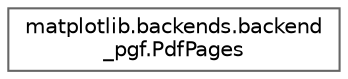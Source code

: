 digraph "Graphical Class Hierarchy"
{
 // LATEX_PDF_SIZE
  bgcolor="transparent";
  edge [fontname=Helvetica,fontsize=10,labelfontname=Helvetica,labelfontsize=10];
  node [fontname=Helvetica,fontsize=10,shape=box,height=0.2,width=0.4];
  rankdir="LR";
  Node0 [id="Node000000",label="matplotlib.backends.backend\l_pgf.PdfPages",height=0.2,width=0.4,color="grey40", fillcolor="white", style="filled",URL="$d5/dfa/classmatplotlib_1_1backends_1_1backend__pgf_1_1PdfPages.html",tooltip=" "];
}
